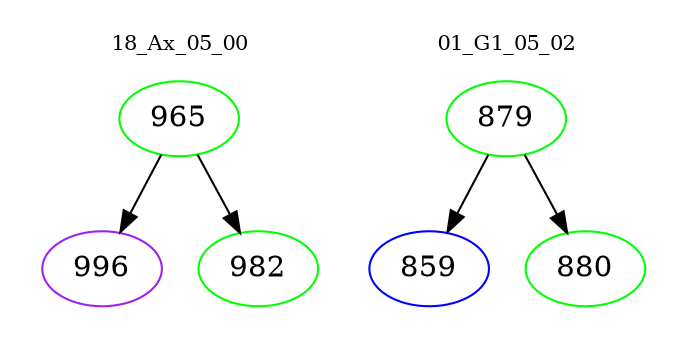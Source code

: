 digraph{
subgraph cluster_0 {
color = white
label = "18_Ax_05_00";
fontsize=10;
T0_965 [label="965", color="green"]
T0_965 -> T0_996 [color="black"]
T0_996 [label="996", color="purple"]
T0_965 -> T0_982 [color="black"]
T0_982 [label="982", color="green"]
}
subgraph cluster_1 {
color = white
label = "01_G1_05_02";
fontsize=10;
T1_879 [label="879", color="green"]
T1_879 -> T1_859 [color="black"]
T1_859 [label="859", color="blue"]
T1_879 -> T1_880 [color="black"]
T1_880 [label="880", color="green"]
}
}
